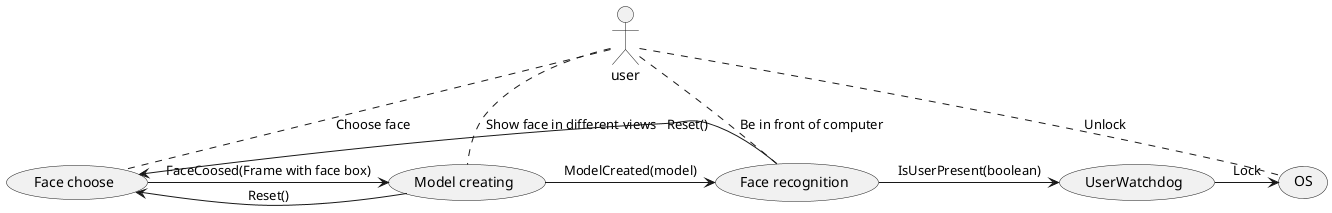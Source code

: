 @startuml
(Face choose) as FC
(Model creating) as MC
(Face recognition) as FR
(UserWatchdog) as UW
(OS) as OS

actor user 
user .. FC : Choose face
user .. MC : Show face in different views
user .. FR : Be in front of computer
user .. OS : Unlock

FC -> MC : FaceCoosed(Frame with face box)
MC -> FC : Reset()
MC -> FR : ModelCreated(model)
FR -> FC : Reset()
FR -> UW : IsUserPresent(boolean)
UW -> OS : Lock

@enduml
